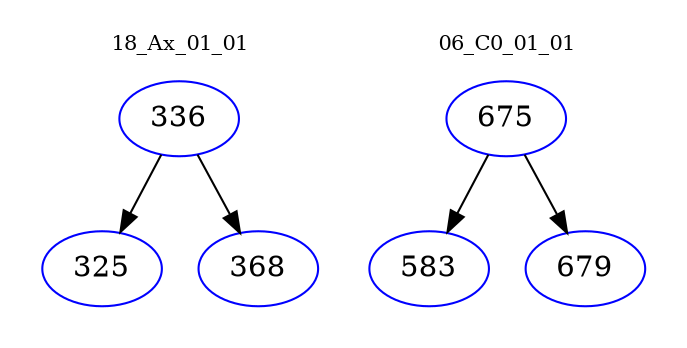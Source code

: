 digraph{
subgraph cluster_0 {
color = white
label = "18_Ax_01_01";
fontsize=10;
T0_336 [label="336", color="blue"]
T0_336 -> T0_325 [color="black"]
T0_325 [label="325", color="blue"]
T0_336 -> T0_368 [color="black"]
T0_368 [label="368", color="blue"]
}
subgraph cluster_1 {
color = white
label = "06_C0_01_01";
fontsize=10;
T1_675 [label="675", color="blue"]
T1_675 -> T1_583 [color="black"]
T1_583 [label="583", color="blue"]
T1_675 -> T1_679 [color="black"]
T1_679 [label="679", color="blue"]
}
}
